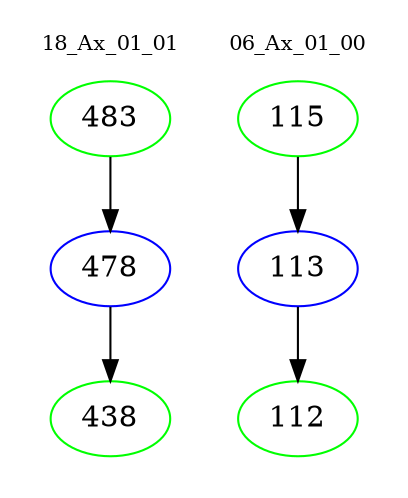 digraph{
subgraph cluster_0 {
color = white
label = "18_Ax_01_01";
fontsize=10;
T0_483 [label="483", color="green"]
T0_483 -> T0_478 [color="black"]
T0_478 [label="478", color="blue"]
T0_478 -> T0_438 [color="black"]
T0_438 [label="438", color="green"]
}
subgraph cluster_1 {
color = white
label = "06_Ax_01_00";
fontsize=10;
T1_115 [label="115", color="green"]
T1_115 -> T1_113 [color="black"]
T1_113 [label="113", color="blue"]
T1_113 -> T1_112 [color="black"]
T1_112 [label="112", color="green"]
}
}
